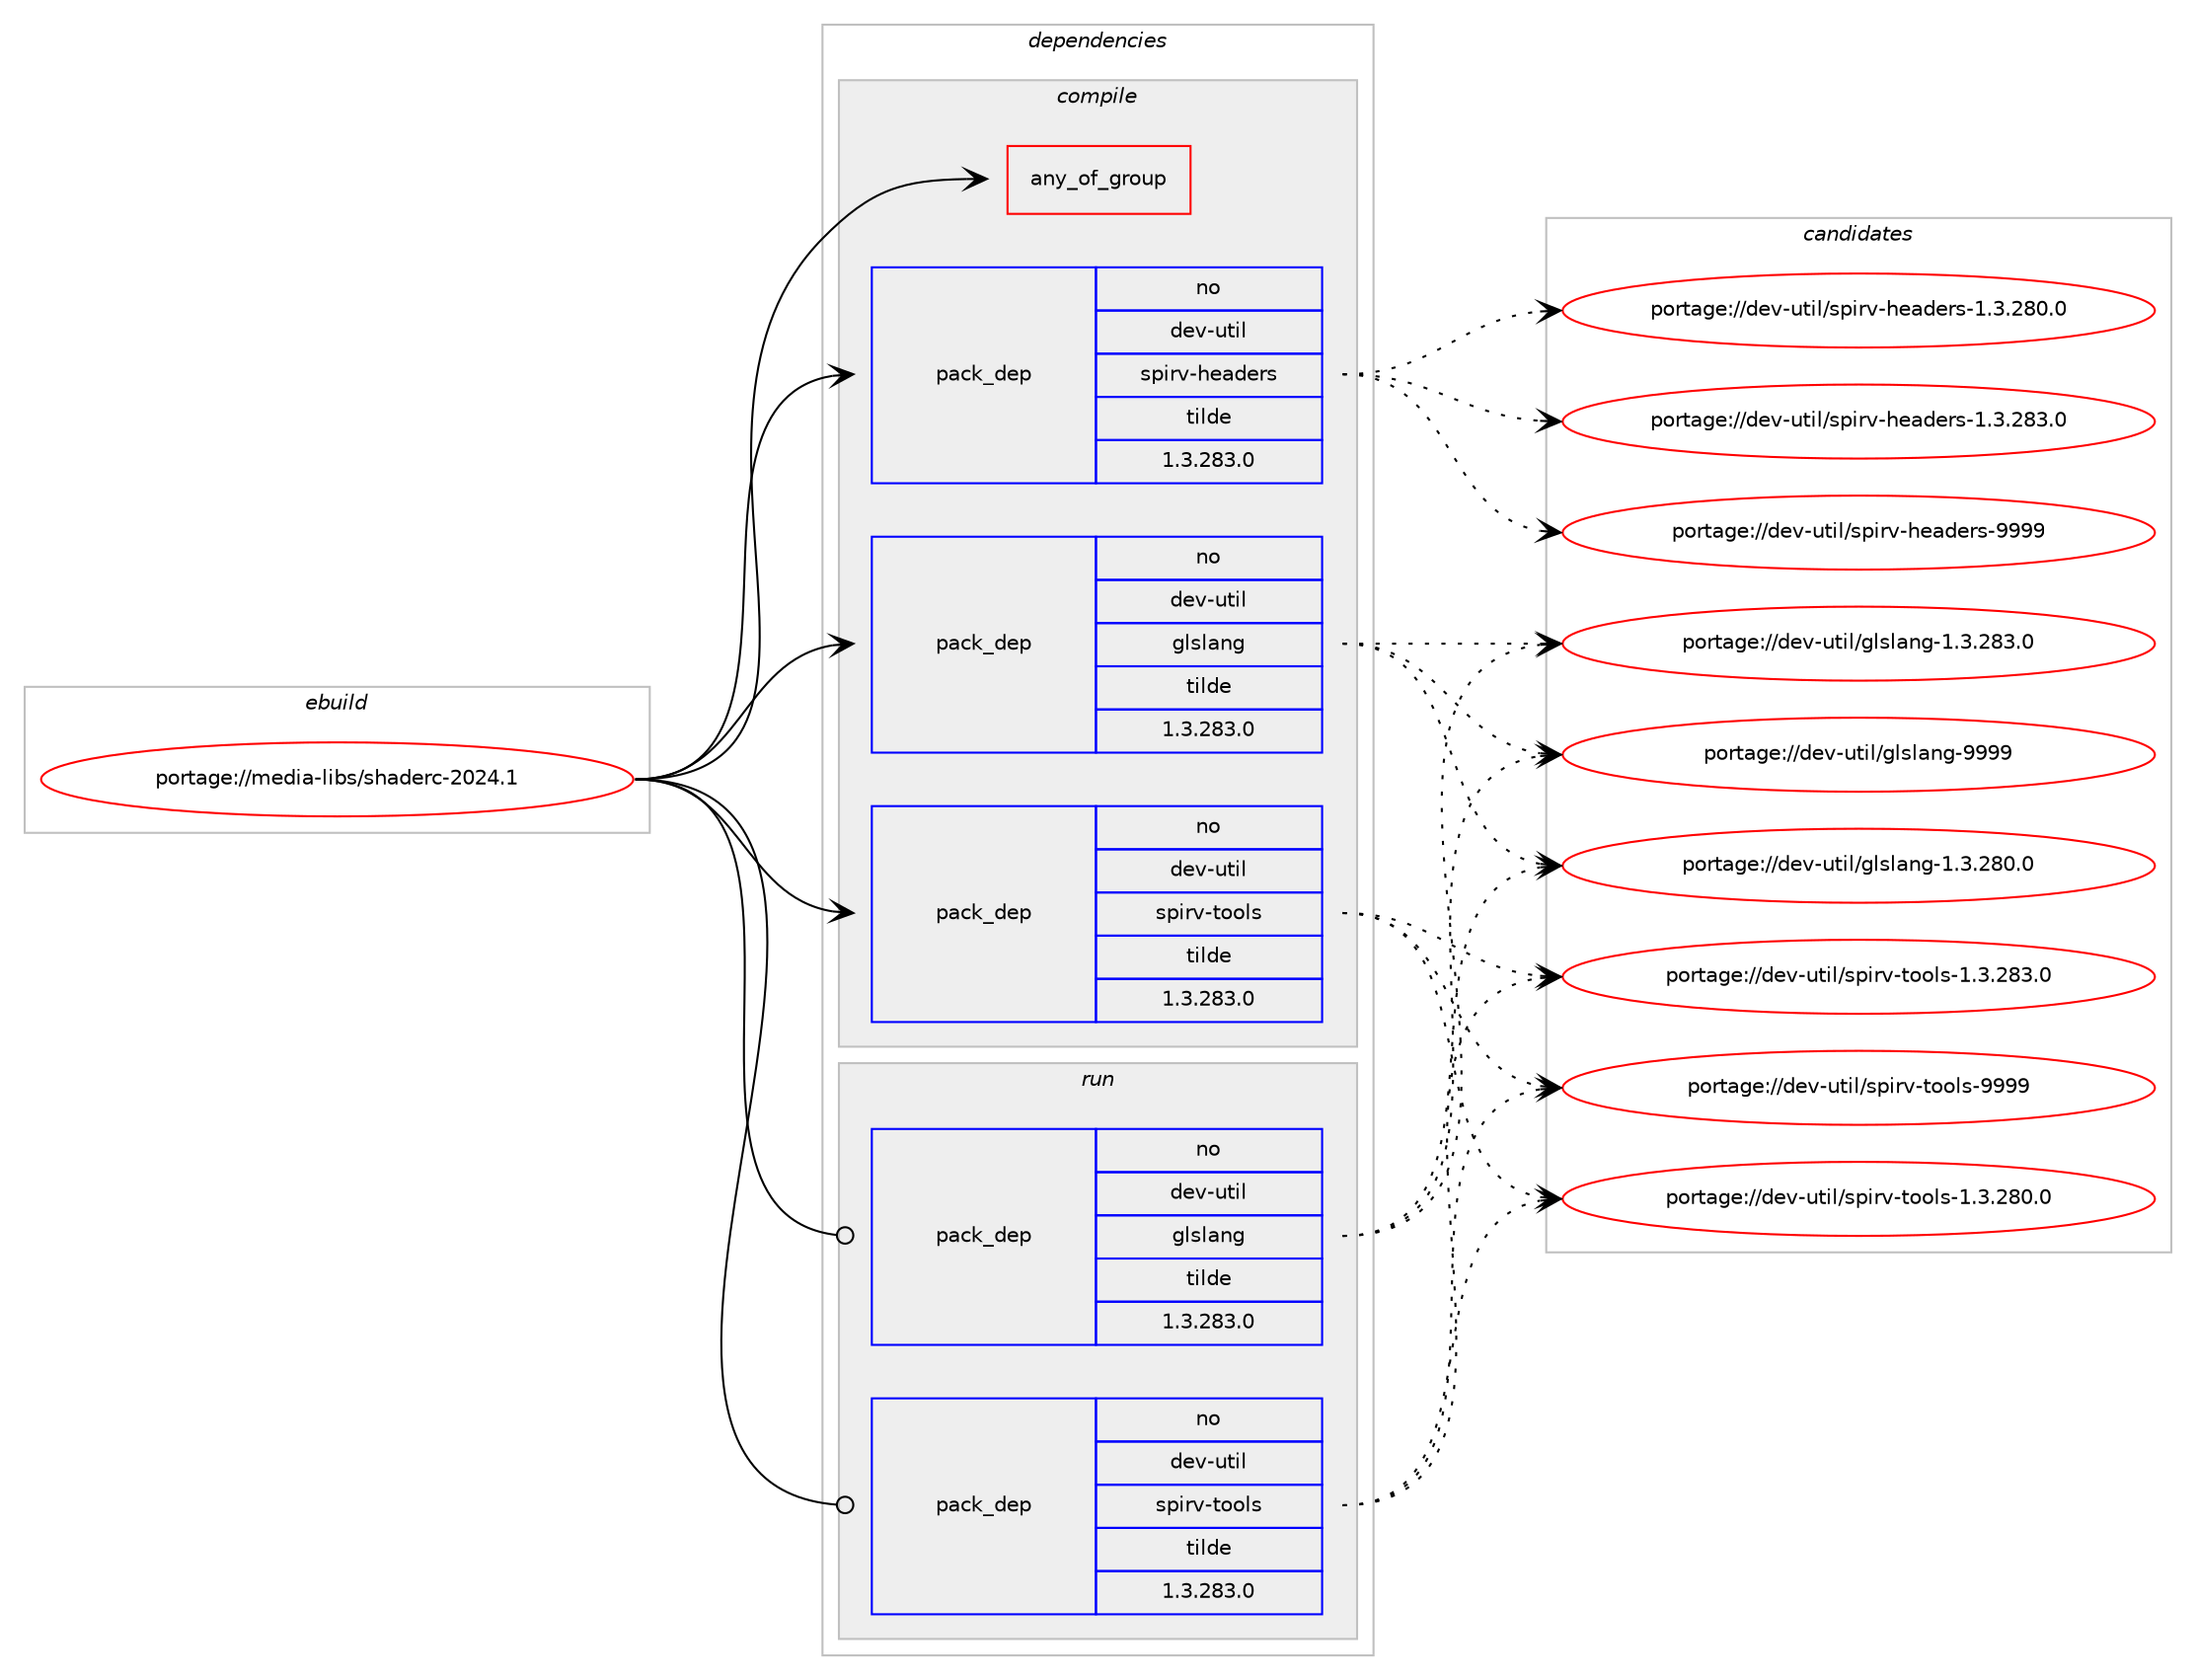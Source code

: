 digraph prolog {

# *************
# Graph options
# *************

newrank=true;
concentrate=true;
compound=true;
graph [rankdir=LR,fontname=Helvetica,fontsize=10,ranksep=1.5];#, ranksep=2.5, nodesep=0.2];
edge  [arrowhead=vee];
node  [fontname=Helvetica,fontsize=10];

# **********
# The ebuild
# **********

subgraph cluster_leftcol {
color=gray;
rank=same;
label=<<i>ebuild</i>>;
id [label="portage://media-libs/shaderc-2024.1", color=red, width=4, href="../media-libs/shaderc-2024.1.svg"];
}

# ****************
# The dependencies
# ****************

subgraph cluster_midcol {
color=gray;
label=<<i>dependencies</i>>;
subgraph cluster_compile {
fillcolor="#eeeeee";
style=filled;
label=<<i>compile</i>>;
subgraph any2172 {
dependency158908 [label=<<TABLE BORDER="0" CELLBORDER="1" CELLSPACING="0" CELLPADDING="4"><TR><TD CELLPADDING="10">any_of_group</TD></TR></TABLE>>, shape=none, color=red];# *** BEGIN UNKNOWN DEPENDENCY TYPE (TODO) ***
# dependency158908 -> package_dependency(portage://media-libs/shaderc-2024.1,install,no,dev-lang,python,none,[,,],[slot(3.13)],[])
# *** END UNKNOWN DEPENDENCY TYPE (TODO) ***

# *** BEGIN UNKNOWN DEPENDENCY TYPE (TODO) ***
# dependency158908 -> package_dependency(portage://media-libs/shaderc-2024.1,install,no,dev-lang,python,none,[,,],[slot(3.12)],[])
# *** END UNKNOWN DEPENDENCY TYPE (TODO) ***

# *** BEGIN UNKNOWN DEPENDENCY TYPE (TODO) ***
# dependency158908 -> package_dependency(portage://media-libs/shaderc-2024.1,install,no,dev-lang,python,none,[,,],[slot(3.11)],[])
# *** END UNKNOWN DEPENDENCY TYPE (TODO) ***

# *** BEGIN UNKNOWN DEPENDENCY TYPE (TODO) ***
# dependency158908 -> package_dependency(portage://media-libs/shaderc-2024.1,install,no,dev-lang,python,none,[,,],[slot(3.10)],[])
# *** END UNKNOWN DEPENDENCY TYPE (TODO) ***

}
id:e -> dependency158908:w [weight=20,style="solid",arrowhead="vee"];
subgraph pack80666 {
dependency158909 [label=<<TABLE BORDER="0" CELLBORDER="1" CELLSPACING="0" CELLPADDING="4" WIDTH="220"><TR><TD ROWSPAN="6" CELLPADDING="30">pack_dep</TD></TR><TR><TD WIDTH="110">no</TD></TR><TR><TD>dev-util</TD></TR><TR><TD>glslang</TD></TR><TR><TD>tilde</TD></TR><TR><TD>1.3.283.0</TD></TR></TABLE>>, shape=none, color=blue];
}
id:e -> dependency158909:w [weight=20,style="solid",arrowhead="vee"];
subgraph pack80667 {
dependency158910 [label=<<TABLE BORDER="0" CELLBORDER="1" CELLSPACING="0" CELLPADDING="4" WIDTH="220"><TR><TD ROWSPAN="6" CELLPADDING="30">pack_dep</TD></TR><TR><TD WIDTH="110">no</TD></TR><TR><TD>dev-util</TD></TR><TR><TD>spirv-headers</TD></TR><TR><TD>tilde</TD></TR><TR><TD>1.3.283.0</TD></TR></TABLE>>, shape=none, color=blue];
}
id:e -> dependency158910:w [weight=20,style="solid",arrowhead="vee"];
subgraph pack80668 {
dependency158911 [label=<<TABLE BORDER="0" CELLBORDER="1" CELLSPACING="0" CELLPADDING="4" WIDTH="220"><TR><TD ROWSPAN="6" CELLPADDING="30">pack_dep</TD></TR><TR><TD WIDTH="110">no</TD></TR><TR><TD>dev-util</TD></TR><TR><TD>spirv-tools</TD></TR><TR><TD>tilde</TD></TR><TR><TD>1.3.283.0</TD></TR></TABLE>>, shape=none, color=blue];
}
id:e -> dependency158911:w [weight=20,style="solid",arrowhead="vee"];
}
subgraph cluster_compileandrun {
fillcolor="#eeeeee";
style=filled;
label=<<i>compile and run</i>>;
}
subgraph cluster_run {
fillcolor="#eeeeee";
style=filled;
label=<<i>run</i>>;
subgraph pack80669 {
dependency158912 [label=<<TABLE BORDER="0" CELLBORDER="1" CELLSPACING="0" CELLPADDING="4" WIDTH="220"><TR><TD ROWSPAN="6" CELLPADDING="30">pack_dep</TD></TR><TR><TD WIDTH="110">no</TD></TR><TR><TD>dev-util</TD></TR><TR><TD>glslang</TD></TR><TR><TD>tilde</TD></TR><TR><TD>1.3.283.0</TD></TR></TABLE>>, shape=none, color=blue];
}
id:e -> dependency158912:w [weight=20,style="solid",arrowhead="odot"];
subgraph pack80670 {
dependency158913 [label=<<TABLE BORDER="0" CELLBORDER="1" CELLSPACING="0" CELLPADDING="4" WIDTH="220"><TR><TD ROWSPAN="6" CELLPADDING="30">pack_dep</TD></TR><TR><TD WIDTH="110">no</TD></TR><TR><TD>dev-util</TD></TR><TR><TD>spirv-tools</TD></TR><TR><TD>tilde</TD></TR><TR><TD>1.3.283.0</TD></TR></TABLE>>, shape=none, color=blue];
}
id:e -> dependency158913:w [weight=20,style="solid",arrowhead="odot"];
}
}

# **************
# The candidates
# **************

subgraph cluster_choices {
rank=same;
color=gray;
label=<<i>candidates</i>>;

subgraph choice80666 {
color=black;
nodesep=1;
choice10010111845117116105108471031081151089711010345494651465056484648 [label="portage://dev-util/glslang-1.3.280.0", color=red, width=4,href="../dev-util/glslang-1.3.280.0.svg"];
choice10010111845117116105108471031081151089711010345494651465056514648 [label="portage://dev-util/glslang-1.3.283.0", color=red, width=4,href="../dev-util/glslang-1.3.283.0.svg"];
choice1001011184511711610510847103108115108971101034557575757 [label="portage://dev-util/glslang-9999", color=red, width=4,href="../dev-util/glslang-9999.svg"];
dependency158909:e -> choice10010111845117116105108471031081151089711010345494651465056484648:w [style=dotted,weight="100"];
dependency158909:e -> choice10010111845117116105108471031081151089711010345494651465056514648:w [style=dotted,weight="100"];
dependency158909:e -> choice1001011184511711610510847103108115108971101034557575757:w [style=dotted,weight="100"];
}
subgraph choice80667 {
color=black;
nodesep=1;
choice1001011184511711610510847115112105114118451041019710010111411545494651465056484648 [label="portage://dev-util/spirv-headers-1.3.280.0", color=red, width=4,href="../dev-util/spirv-headers-1.3.280.0.svg"];
choice1001011184511711610510847115112105114118451041019710010111411545494651465056514648 [label="portage://dev-util/spirv-headers-1.3.283.0", color=red, width=4,href="../dev-util/spirv-headers-1.3.283.0.svg"];
choice100101118451171161051084711511210511411845104101971001011141154557575757 [label="portage://dev-util/spirv-headers-9999", color=red, width=4,href="../dev-util/spirv-headers-9999.svg"];
dependency158910:e -> choice1001011184511711610510847115112105114118451041019710010111411545494651465056484648:w [style=dotted,weight="100"];
dependency158910:e -> choice1001011184511711610510847115112105114118451041019710010111411545494651465056514648:w [style=dotted,weight="100"];
dependency158910:e -> choice100101118451171161051084711511210511411845104101971001011141154557575757:w [style=dotted,weight="100"];
}
subgraph choice80668 {
color=black;
nodesep=1;
choice10010111845117116105108471151121051141184511611111110811545494651465056484648 [label="portage://dev-util/spirv-tools-1.3.280.0", color=red, width=4,href="../dev-util/spirv-tools-1.3.280.0.svg"];
choice10010111845117116105108471151121051141184511611111110811545494651465056514648 [label="portage://dev-util/spirv-tools-1.3.283.0", color=red, width=4,href="../dev-util/spirv-tools-1.3.283.0.svg"];
choice1001011184511711610510847115112105114118451161111111081154557575757 [label="portage://dev-util/spirv-tools-9999", color=red, width=4,href="../dev-util/spirv-tools-9999.svg"];
dependency158911:e -> choice10010111845117116105108471151121051141184511611111110811545494651465056484648:w [style=dotted,weight="100"];
dependency158911:e -> choice10010111845117116105108471151121051141184511611111110811545494651465056514648:w [style=dotted,weight="100"];
dependency158911:e -> choice1001011184511711610510847115112105114118451161111111081154557575757:w [style=dotted,weight="100"];
}
subgraph choice80669 {
color=black;
nodesep=1;
choice10010111845117116105108471031081151089711010345494651465056484648 [label="portage://dev-util/glslang-1.3.280.0", color=red, width=4,href="../dev-util/glslang-1.3.280.0.svg"];
choice10010111845117116105108471031081151089711010345494651465056514648 [label="portage://dev-util/glslang-1.3.283.0", color=red, width=4,href="../dev-util/glslang-1.3.283.0.svg"];
choice1001011184511711610510847103108115108971101034557575757 [label="portage://dev-util/glslang-9999", color=red, width=4,href="../dev-util/glslang-9999.svg"];
dependency158912:e -> choice10010111845117116105108471031081151089711010345494651465056484648:w [style=dotted,weight="100"];
dependency158912:e -> choice10010111845117116105108471031081151089711010345494651465056514648:w [style=dotted,weight="100"];
dependency158912:e -> choice1001011184511711610510847103108115108971101034557575757:w [style=dotted,weight="100"];
}
subgraph choice80670 {
color=black;
nodesep=1;
choice10010111845117116105108471151121051141184511611111110811545494651465056484648 [label="portage://dev-util/spirv-tools-1.3.280.0", color=red, width=4,href="../dev-util/spirv-tools-1.3.280.0.svg"];
choice10010111845117116105108471151121051141184511611111110811545494651465056514648 [label="portage://dev-util/spirv-tools-1.3.283.0", color=red, width=4,href="../dev-util/spirv-tools-1.3.283.0.svg"];
choice1001011184511711610510847115112105114118451161111111081154557575757 [label="portage://dev-util/spirv-tools-9999", color=red, width=4,href="../dev-util/spirv-tools-9999.svg"];
dependency158913:e -> choice10010111845117116105108471151121051141184511611111110811545494651465056484648:w [style=dotted,weight="100"];
dependency158913:e -> choice10010111845117116105108471151121051141184511611111110811545494651465056514648:w [style=dotted,weight="100"];
dependency158913:e -> choice1001011184511711610510847115112105114118451161111111081154557575757:w [style=dotted,weight="100"];
}
}

}
